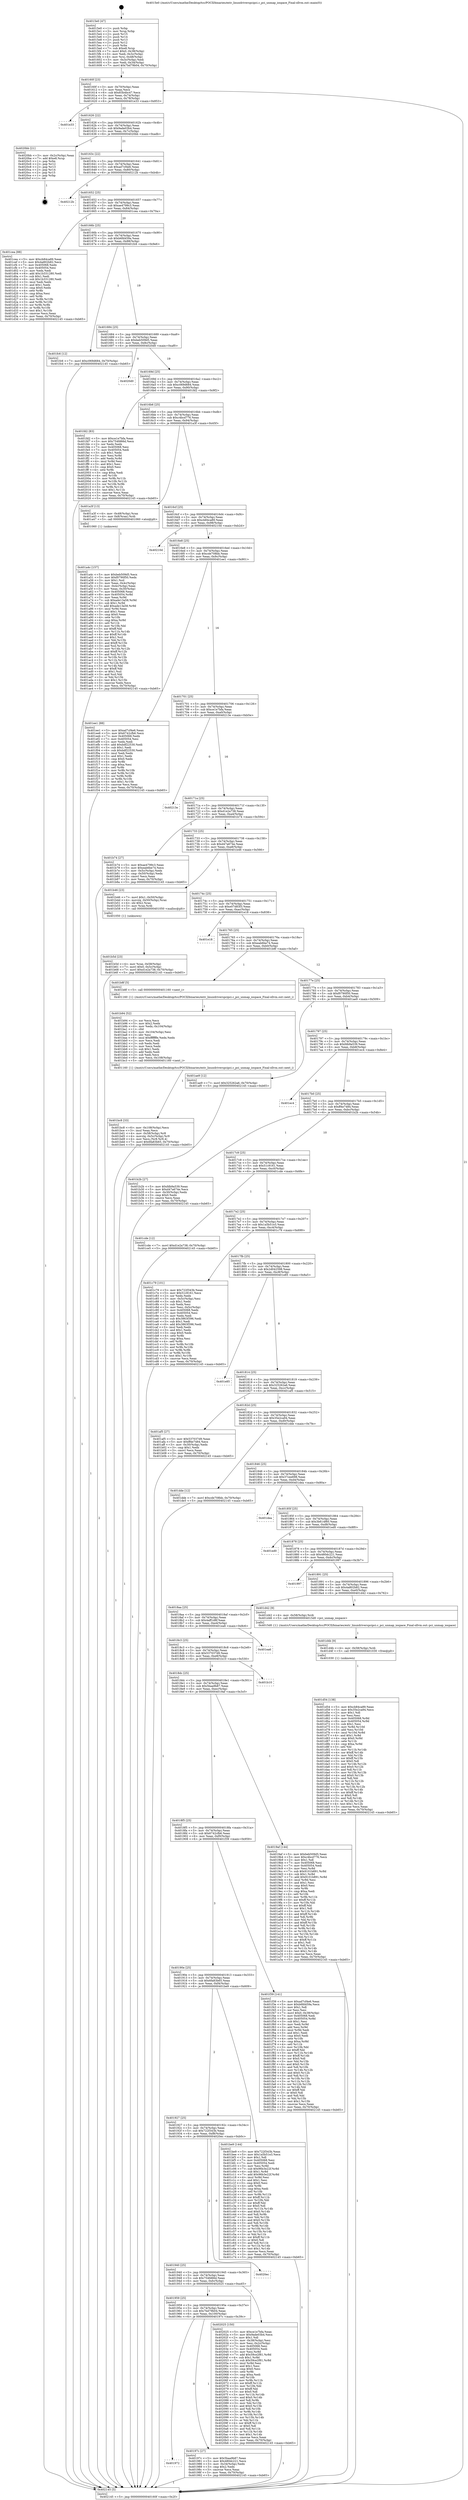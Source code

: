 digraph "0x4015e0" {
  label = "0x4015e0 (/mnt/c/Users/mathe/Desktop/tcc/POCII/binaries/extr_linuxdriverspcipci.c_pci_unmap_iospace_Final-ollvm.out::main(0))"
  labelloc = "t"
  node[shape=record]

  Entry [label="",width=0.3,height=0.3,shape=circle,fillcolor=black,style=filled]
  "0x40160f" [label="{
     0x40160f [23]\l
     | [instrs]\l
     &nbsp;&nbsp;0x40160f \<+3\>: mov -0x70(%rbp),%eax\l
     &nbsp;&nbsp;0x401612 \<+2\>: mov %eax,%ecx\l
     &nbsp;&nbsp;0x401614 \<+6\>: sub $0x83b4bc47,%ecx\l
     &nbsp;&nbsp;0x40161a \<+3\>: mov %eax,-0x74(%rbp)\l
     &nbsp;&nbsp;0x40161d \<+3\>: mov %ecx,-0x78(%rbp)\l
     &nbsp;&nbsp;0x401620 \<+6\>: je 0000000000401e33 \<main+0x853\>\l
  }"]
  "0x401e33" [label="{
     0x401e33\l
  }", style=dashed]
  "0x401626" [label="{
     0x401626 [22]\l
     | [instrs]\l
     &nbsp;&nbsp;0x401626 \<+5\>: jmp 000000000040162b \<main+0x4b\>\l
     &nbsp;&nbsp;0x40162b \<+3\>: mov -0x74(%rbp),%eax\l
     &nbsp;&nbsp;0x40162e \<+5\>: sub $0x9ade03b4,%eax\l
     &nbsp;&nbsp;0x401633 \<+3\>: mov %eax,-0x7c(%rbp)\l
     &nbsp;&nbsp;0x401636 \<+6\>: je 00000000004020bb \<main+0xadb\>\l
  }"]
  Exit [label="",width=0.3,height=0.3,shape=circle,fillcolor=black,style=filled,peripheries=2]
  "0x4020bb" [label="{
     0x4020bb [21]\l
     | [instrs]\l
     &nbsp;&nbsp;0x4020bb \<+3\>: mov -0x2c(%rbp),%eax\l
     &nbsp;&nbsp;0x4020be \<+7\>: add $0xe8,%rsp\l
     &nbsp;&nbsp;0x4020c5 \<+1\>: pop %rbx\l
     &nbsp;&nbsp;0x4020c6 \<+2\>: pop %r12\l
     &nbsp;&nbsp;0x4020c8 \<+2\>: pop %r13\l
     &nbsp;&nbsp;0x4020ca \<+2\>: pop %r14\l
     &nbsp;&nbsp;0x4020cc \<+2\>: pop %r15\l
     &nbsp;&nbsp;0x4020ce \<+1\>: pop %rbp\l
     &nbsp;&nbsp;0x4020cf \<+1\>: ret\l
  }"]
  "0x40163c" [label="{
     0x40163c [22]\l
     | [instrs]\l
     &nbsp;&nbsp;0x40163c \<+5\>: jmp 0000000000401641 \<main+0x61\>\l
     &nbsp;&nbsp;0x401641 \<+3\>: mov -0x74(%rbp),%eax\l
     &nbsp;&nbsp;0x401644 \<+5\>: sub $0xad7cf4e6,%eax\l
     &nbsp;&nbsp;0x401649 \<+3\>: mov %eax,-0x80(%rbp)\l
     &nbsp;&nbsp;0x40164c \<+6\>: je 000000000040212b \<main+0xb4b\>\l
  }"]
  "0x401d54" [label="{
     0x401d54 [138]\l
     | [instrs]\l
     &nbsp;&nbsp;0x401d54 \<+5\>: mov $0xcb84ca89,%eax\l
     &nbsp;&nbsp;0x401d59 \<+5\>: mov $0x35e2ca94,%ecx\l
     &nbsp;&nbsp;0x401d5e \<+2\>: mov $0x1,%dl\l
     &nbsp;&nbsp;0x401d60 \<+2\>: xor %esi,%esi\l
     &nbsp;&nbsp;0x401d62 \<+8\>: mov 0x405068,%r8d\l
     &nbsp;&nbsp;0x401d6a \<+8\>: mov 0x405054,%r9d\l
     &nbsp;&nbsp;0x401d72 \<+3\>: sub $0x1,%esi\l
     &nbsp;&nbsp;0x401d75 \<+3\>: mov %r8d,%r10d\l
     &nbsp;&nbsp;0x401d78 \<+3\>: add %esi,%r10d\l
     &nbsp;&nbsp;0x401d7b \<+4\>: imul %r10d,%r8d\l
     &nbsp;&nbsp;0x401d7f \<+4\>: and $0x1,%r8d\l
     &nbsp;&nbsp;0x401d83 \<+4\>: cmp $0x0,%r8d\l
     &nbsp;&nbsp;0x401d87 \<+4\>: sete %r11b\l
     &nbsp;&nbsp;0x401d8b \<+4\>: cmp $0xa,%r9d\l
     &nbsp;&nbsp;0x401d8f \<+3\>: setl %bl\l
     &nbsp;&nbsp;0x401d92 \<+3\>: mov %r11b,%r14b\l
     &nbsp;&nbsp;0x401d95 \<+4\>: xor $0xff,%r14b\l
     &nbsp;&nbsp;0x401d99 \<+3\>: mov %bl,%r15b\l
     &nbsp;&nbsp;0x401d9c \<+4\>: xor $0xff,%r15b\l
     &nbsp;&nbsp;0x401da0 \<+3\>: xor $0x0,%dl\l
     &nbsp;&nbsp;0x401da3 \<+3\>: mov %r14b,%r12b\l
     &nbsp;&nbsp;0x401da6 \<+4\>: and $0x0,%r12b\l
     &nbsp;&nbsp;0x401daa \<+3\>: and %dl,%r11b\l
     &nbsp;&nbsp;0x401dad \<+3\>: mov %r15b,%r13b\l
     &nbsp;&nbsp;0x401db0 \<+4\>: and $0x0,%r13b\l
     &nbsp;&nbsp;0x401db4 \<+2\>: and %dl,%bl\l
     &nbsp;&nbsp;0x401db6 \<+3\>: or %r11b,%r12b\l
     &nbsp;&nbsp;0x401db9 \<+3\>: or %bl,%r13b\l
     &nbsp;&nbsp;0x401dbc \<+3\>: xor %r13b,%r12b\l
     &nbsp;&nbsp;0x401dbf \<+3\>: or %r15b,%r14b\l
     &nbsp;&nbsp;0x401dc2 \<+4\>: xor $0xff,%r14b\l
     &nbsp;&nbsp;0x401dc6 \<+3\>: or $0x0,%dl\l
     &nbsp;&nbsp;0x401dc9 \<+3\>: and %dl,%r14b\l
     &nbsp;&nbsp;0x401dcc \<+3\>: or %r14b,%r12b\l
     &nbsp;&nbsp;0x401dcf \<+4\>: test $0x1,%r12b\l
     &nbsp;&nbsp;0x401dd3 \<+3\>: cmovne %ecx,%eax\l
     &nbsp;&nbsp;0x401dd6 \<+3\>: mov %eax,-0x70(%rbp)\l
     &nbsp;&nbsp;0x401dd9 \<+5\>: jmp 0000000000402145 \<main+0xb65\>\l
  }"]
  "0x40212b" [label="{
     0x40212b\l
  }", style=dashed]
  "0x401652" [label="{
     0x401652 [25]\l
     | [instrs]\l
     &nbsp;&nbsp;0x401652 \<+5\>: jmp 0000000000401657 \<main+0x77\>\l
     &nbsp;&nbsp;0x401657 \<+3\>: mov -0x74(%rbp),%eax\l
     &nbsp;&nbsp;0x40165a \<+5\>: sub $0xae4799c3,%eax\l
     &nbsp;&nbsp;0x40165f \<+6\>: mov %eax,-0x84(%rbp)\l
     &nbsp;&nbsp;0x401665 \<+6\>: je 0000000000401cea \<main+0x70a\>\l
  }"]
  "0x401d4b" [label="{
     0x401d4b [9]\l
     | [instrs]\l
     &nbsp;&nbsp;0x401d4b \<+4\>: mov -0x58(%rbp),%rdi\l
     &nbsp;&nbsp;0x401d4f \<+5\>: call 0000000000401030 \<free@plt\>\l
     | [calls]\l
     &nbsp;&nbsp;0x401030 \{1\} (unknown)\l
  }"]
  "0x401cea" [label="{
     0x401cea [88]\l
     | [instrs]\l
     &nbsp;&nbsp;0x401cea \<+5\>: mov $0xcb84ca89,%eax\l
     &nbsp;&nbsp;0x401cef \<+5\>: mov $0x4a802b82,%ecx\l
     &nbsp;&nbsp;0x401cf4 \<+7\>: mov 0x405068,%edx\l
     &nbsp;&nbsp;0x401cfb \<+7\>: mov 0x405054,%esi\l
     &nbsp;&nbsp;0x401d02 \<+2\>: mov %edx,%edi\l
     &nbsp;&nbsp;0x401d04 \<+6\>: add $0x1b331280,%edi\l
     &nbsp;&nbsp;0x401d0a \<+3\>: sub $0x1,%edi\l
     &nbsp;&nbsp;0x401d0d \<+6\>: sub $0x1b331280,%edi\l
     &nbsp;&nbsp;0x401d13 \<+3\>: imul %edi,%edx\l
     &nbsp;&nbsp;0x401d16 \<+3\>: and $0x1,%edx\l
     &nbsp;&nbsp;0x401d19 \<+3\>: cmp $0x0,%edx\l
     &nbsp;&nbsp;0x401d1c \<+4\>: sete %r8b\l
     &nbsp;&nbsp;0x401d20 \<+3\>: cmp $0xa,%esi\l
     &nbsp;&nbsp;0x401d23 \<+4\>: setl %r9b\l
     &nbsp;&nbsp;0x401d27 \<+3\>: mov %r8b,%r10b\l
     &nbsp;&nbsp;0x401d2a \<+3\>: and %r9b,%r10b\l
     &nbsp;&nbsp;0x401d2d \<+3\>: xor %r9b,%r8b\l
     &nbsp;&nbsp;0x401d30 \<+3\>: or %r8b,%r10b\l
     &nbsp;&nbsp;0x401d33 \<+4\>: test $0x1,%r10b\l
     &nbsp;&nbsp;0x401d37 \<+3\>: cmovne %ecx,%eax\l
     &nbsp;&nbsp;0x401d3a \<+3\>: mov %eax,-0x70(%rbp)\l
     &nbsp;&nbsp;0x401d3d \<+5\>: jmp 0000000000402145 \<main+0xb65\>\l
  }"]
  "0x40166b" [label="{
     0x40166b [25]\l
     | [instrs]\l
     &nbsp;&nbsp;0x40166b \<+5\>: jmp 0000000000401670 \<main+0x90\>\l
     &nbsp;&nbsp;0x401670 \<+3\>: mov -0x74(%rbp),%eax\l
     &nbsp;&nbsp;0x401673 \<+5\>: sub $0xb6fd459a,%eax\l
     &nbsp;&nbsp;0x401678 \<+6\>: mov %eax,-0x88(%rbp)\l
     &nbsp;&nbsp;0x40167e \<+6\>: je 0000000000401fc6 \<main+0x9e6\>\l
  }"]
  "0x401bc8" [label="{
     0x401bc8 [33]\l
     | [instrs]\l
     &nbsp;&nbsp;0x401bc8 \<+6\>: mov -0x108(%rbp),%ecx\l
     &nbsp;&nbsp;0x401bce \<+3\>: imul %eax,%ecx\l
     &nbsp;&nbsp;0x401bd1 \<+4\>: mov -0x58(%rbp),%r8\l
     &nbsp;&nbsp;0x401bd5 \<+4\>: movslq -0x5c(%rbp),%r9\l
     &nbsp;&nbsp;0x401bd9 \<+4\>: mov %ecx,(%r8,%r9,4)\l
     &nbsp;&nbsp;0x401bdd \<+7\>: movl $0x6fa83b65,-0x70(%rbp)\l
     &nbsp;&nbsp;0x401be4 \<+5\>: jmp 0000000000402145 \<main+0xb65\>\l
  }"]
  "0x401fc6" [label="{
     0x401fc6 [12]\l
     | [instrs]\l
     &nbsp;&nbsp;0x401fc6 \<+7\>: movl $0xc069d684,-0x70(%rbp)\l
     &nbsp;&nbsp;0x401fcd \<+5\>: jmp 0000000000402145 \<main+0xb65\>\l
  }"]
  "0x401684" [label="{
     0x401684 [25]\l
     | [instrs]\l
     &nbsp;&nbsp;0x401684 \<+5\>: jmp 0000000000401689 \<main+0xa9\>\l
     &nbsp;&nbsp;0x401689 \<+3\>: mov -0x74(%rbp),%eax\l
     &nbsp;&nbsp;0x40168c \<+5\>: sub $0xbeb509d5,%eax\l
     &nbsp;&nbsp;0x401691 \<+6\>: mov %eax,-0x8c(%rbp)\l
     &nbsp;&nbsp;0x401697 \<+6\>: je 00000000004020d0 \<main+0xaf0\>\l
  }"]
  "0x401b94" [label="{
     0x401b94 [52]\l
     | [instrs]\l
     &nbsp;&nbsp;0x401b94 \<+2\>: xor %ecx,%ecx\l
     &nbsp;&nbsp;0x401b96 \<+5\>: mov $0x2,%edx\l
     &nbsp;&nbsp;0x401b9b \<+6\>: mov %edx,-0x104(%rbp)\l
     &nbsp;&nbsp;0x401ba1 \<+1\>: cltd\l
     &nbsp;&nbsp;0x401ba2 \<+6\>: mov -0x104(%rbp),%esi\l
     &nbsp;&nbsp;0x401ba8 \<+2\>: idiv %esi\l
     &nbsp;&nbsp;0x401baa \<+6\>: imul $0xfffffffe,%edx,%edx\l
     &nbsp;&nbsp;0x401bb0 \<+2\>: mov %ecx,%edi\l
     &nbsp;&nbsp;0x401bb2 \<+2\>: sub %edx,%edi\l
     &nbsp;&nbsp;0x401bb4 \<+2\>: mov %ecx,%edx\l
     &nbsp;&nbsp;0x401bb6 \<+3\>: sub $0x1,%edx\l
     &nbsp;&nbsp;0x401bb9 \<+2\>: add %edx,%edi\l
     &nbsp;&nbsp;0x401bbb \<+2\>: sub %edi,%ecx\l
     &nbsp;&nbsp;0x401bbd \<+6\>: mov %ecx,-0x108(%rbp)\l
     &nbsp;&nbsp;0x401bc3 \<+5\>: call 0000000000401160 \<next_i\>\l
     | [calls]\l
     &nbsp;&nbsp;0x401160 \{1\} (/mnt/c/Users/mathe/Desktop/tcc/POCII/binaries/extr_linuxdriverspcipci.c_pci_unmap_iospace_Final-ollvm.out::next_i)\l
  }"]
  "0x4020d0" [label="{
     0x4020d0\l
  }", style=dashed]
  "0x40169d" [label="{
     0x40169d [25]\l
     | [instrs]\l
     &nbsp;&nbsp;0x40169d \<+5\>: jmp 00000000004016a2 \<main+0xc2\>\l
     &nbsp;&nbsp;0x4016a2 \<+3\>: mov -0x74(%rbp),%eax\l
     &nbsp;&nbsp;0x4016a5 \<+5\>: sub $0xc069d684,%eax\l
     &nbsp;&nbsp;0x4016aa \<+6\>: mov %eax,-0x90(%rbp)\l
     &nbsp;&nbsp;0x4016b0 \<+6\>: je 0000000000401fd2 \<main+0x9f2\>\l
  }"]
  "0x401b5d" [label="{
     0x401b5d [23]\l
     | [instrs]\l
     &nbsp;&nbsp;0x401b5d \<+4\>: mov %rax,-0x58(%rbp)\l
     &nbsp;&nbsp;0x401b61 \<+7\>: movl $0x0,-0x5c(%rbp)\l
     &nbsp;&nbsp;0x401b68 \<+7\>: movl $0xd1e2a738,-0x70(%rbp)\l
     &nbsp;&nbsp;0x401b6f \<+5\>: jmp 0000000000402145 \<main+0xb65\>\l
  }"]
  "0x401fd2" [label="{
     0x401fd2 [83]\l
     | [instrs]\l
     &nbsp;&nbsp;0x401fd2 \<+5\>: mov $0xce1e7bfa,%eax\l
     &nbsp;&nbsp;0x401fd7 \<+5\>: mov $0x754fd66d,%ecx\l
     &nbsp;&nbsp;0x401fdc \<+2\>: xor %edx,%edx\l
     &nbsp;&nbsp;0x401fde \<+7\>: mov 0x405068,%esi\l
     &nbsp;&nbsp;0x401fe5 \<+7\>: mov 0x405054,%edi\l
     &nbsp;&nbsp;0x401fec \<+3\>: sub $0x1,%edx\l
     &nbsp;&nbsp;0x401fef \<+3\>: mov %esi,%r8d\l
     &nbsp;&nbsp;0x401ff2 \<+3\>: add %edx,%r8d\l
     &nbsp;&nbsp;0x401ff5 \<+4\>: imul %r8d,%esi\l
     &nbsp;&nbsp;0x401ff9 \<+3\>: and $0x1,%esi\l
     &nbsp;&nbsp;0x401ffc \<+3\>: cmp $0x0,%esi\l
     &nbsp;&nbsp;0x401fff \<+4\>: sete %r9b\l
     &nbsp;&nbsp;0x402003 \<+3\>: cmp $0xa,%edi\l
     &nbsp;&nbsp;0x402006 \<+4\>: setl %r10b\l
     &nbsp;&nbsp;0x40200a \<+3\>: mov %r9b,%r11b\l
     &nbsp;&nbsp;0x40200d \<+3\>: and %r10b,%r11b\l
     &nbsp;&nbsp;0x402010 \<+3\>: xor %r10b,%r9b\l
     &nbsp;&nbsp;0x402013 \<+3\>: or %r9b,%r11b\l
     &nbsp;&nbsp;0x402016 \<+4\>: test $0x1,%r11b\l
     &nbsp;&nbsp;0x40201a \<+3\>: cmovne %ecx,%eax\l
     &nbsp;&nbsp;0x40201d \<+3\>: mov %eax,-0x70(%rbp)\l
     &nbsp;&nbsp;0x402020 \<+5\>: jmp 0000000000402145 \<main+0xb65\>\l
  }"]
  "0x4016b6" [label="{
     0x4016b6 [25]\l
     | [instrs]\l
     &nbsp;&nbsp;0x4016b6 \<+5\>: jmp 00000000004016bb \<main+0xdb\>\l
     &nbsp;&nbsp;0x4016bb \<+3\>: mov -0x74(%rbp),%eax\l
     &nbsp;&nbsp;0x4016be \<+5\>: sub $0xc4bcd776,%eax\l
     &nbsp;&nbsp;0x4016c3 \<+6\>: mov %eax,-0x94(%rbp)\l
     &nbsp;&nbsp;0x4016c9 \<+6\>: je 0000000000401a3f \<main+0x45f\>\l
  }"]
  "0x401a4c" [label="{
     0x401a4c [157]\l
     | [instrs]\l
     &nbsp;&nbsp;0x401a4c \<+5\>: mov $0xbeb509d5,%ecx\l
     &nbsp;&nbsp;0x401a51 \<+5\>: mov $0xf0790f50,%edx\l
     &nbsp;&nbsp;0x401a56 \<+3\>: mov $0x1,%sil\l
     &nbsp;&nbsp;0x401a59 \<+3\>: mov %eax,-0x4c(%rbp)\l
     &nbsp;&nbsp;0x401a5c \<+3\>: mov -0x4c(%rbp),%eax\l
     &nbsp;&nbsp;0x401a5f \<+3\>: mov %eax,-0x30(%rbp)\l
     &nbsp;&nbsp;0x401a62 \<+7\>: mov 0x405068,%eax\l
     &nbsp;&nbsp;0x401a69 \<+8\>: mov 0x405054,%r8d\l
     &nbsp;&nbsp;0x401a71 \<+3\>: mov %eax,%r9d\l
     &nbsp;&nbsp;0x401a74 \<+7\>: sub $0xade13a58,%r9d\l
     &nbsp;&nbsp;0x401a7b \<+4\>: sub $0x1,%r9d\l
     &nbsp;&nbsp;0x401a7f \<+7\>: add $0xade13a58,%r9d\l
     &nbsp;&nbsp;0x401a86 \<+4\>: imul %r9d,%eax\l
     &nbsp;&nbsp;0x401a8a \<+3\>: and $0x1,%eax\l
     &nbsp;&nbsp;0x401a8d \<+3\>: cmp $0x0,%eax\l
     &nbsp;&nbsp;0x401a90 \<+4\>: sete %r10b\l
     &nbsp;&nbsp;0x401a94 \<+4\>: cmp $0xa,%r8d\l
     &nbsp;&nbsp;0x401a98 \<+4\>: setl %r11b\l
     &nbsp;&nbsp;0x401a9c \<+3\>: mov %r10b,%bl\l
     &nbsp;&nbsp;0x401a9f \<+3\>: xor $0xff,%bl\l
     &nbsp;&nbsp;0x401aa2 \<+3\>: mov %r11b,%r14b\l
     &nbsp;&nbsp;0x401aa5 \<+4\>: xor $0xff,%r14b\l
     &nbsp;&nbsp;0x401aa9 \<+4\>: xor $0x1,%sil\l
     &nbsp;&nbsp;0x401aad \<+3\>: mov %bl,%r15b\l
     &nbsp;&nbsp;0x401ab0 \<+4\>: and $0xff,%r15b\l
     &nbsp;&nbsp;0x401ab4 \<+3\>: and %sil,%r10b\l
     &nbsp;&nbsp;0x401ab7 \<+3\>: mov %r14b,%r12b\l
     &nbsp;&nbsp;0x401aba \<+4\>: and $0xff,%r12b\l
     &nbsp;&nbsp;0x401abe \<+3\>: and %sil,%r11b\l
     &nbsp;&nbsp;0x401ac1 \<+3\>: or %r10b,%r15b\l
     &nbsp;&nbsp;0x401ac4 \<+3\>: or %r11b,%r12b\l
     &nbsp;&nbsp;0x401ac7 \<+3\>: xor %r12b,%r15b\l
     &nbsp;&nbsp;0x401aca \<+3\>: or %r14b,%bl\l
     &nbsp;&nbsp;0x401acd \<+3\>: xor $0xff,%bl\l
     &nbsp;&nbsp;0x401ad0 \<+4\>: or $0x1,%sil\l
     &nbsp;&nbsp;0x401ad4 \<+3\>: and %sil,%bl\l
     &nbsp;&nbsp;0x401ad7 \<+3\>: or %bl,%r15b\l
     &nbsp;&nbsp;0x401ada \<+4\>: test $0x1,%r15b\l
     &nbsp;&nbsp;0x401ade \<+3\>: cmovne %edx,%ecx\l
     &nbsp;&nbsp;0x401ae1 \<+3\>: mov %ecx,-0x70(%rbp)\l
     &nbsp;&nbsp;0x401ae4 \<+5\>: jmp 0000000000402145 \<main+0xb65\>\l
  }"]
  "0x401a3f" [label="{
     0x401a3f [13]\l
     | [instrs]\l
     &nbsp;&nbsp;0x401a3f \<+4\>: mov -0x48(%rbp),%rax\l
     &nbsp;&nbsp;0x401a43 \<+4\>: mov 0x8(%rax),%rdi\l
     &nbsp;&nbsp;0x401a47 \<+5\>: call 0000000000401060 \<atoi@plt\>\l
     | [calls]\l
     &nbsp;&nbsp;0x401060 \{1\} (unknown)\l
  }"]
  "0x4016cf" [label="{
     0x4016cf [25]\l
     | [instrs]\l
     &nbsp;&nbsp;0x4016cf \<+5\>: jmp 00000000004016d4 \<main+0xf4\>\l
     &nbsp;&nbsp;0x4016d4 \<+3\>: mov -0x74(%rbp),%eax\l
     &nbsp;&nbsp;0x4016d7 \<+5\>: sub $0xcb84ca89,%eax\l
     &nbsp;&nbsp;0x4016dc \<+6\>: mov %eax,-0x98(%rbp)\l
     &nbsp;&nbsp;0x4016e2 \<+6\>: je 000000000040210d \<main+0xb2d\>\l
  }"]
  "0x4015e0" [label="{
     0x4015e0 [47]\l
     | [instrs]\l
     &nbsp;&nbsp;0x4015e0 \<+1\>: push %rbp\l
     &nbsp;&nbsp;0x4015e1 \<+3\>: mov %rsp,%rbp\l
     &nbsp;&nbsp;0x4015e4 \<+2\>: push %r15\l
     &nbsp;&nbsp;0x4015e6 \<+2\>: push %r14\l
     &nbsp;&nbsp;0x4015e8 \<+2\>: push %r13\l
     &nbsp;&nbsp;0x4015ea \<+2\>: push %r12\l
     &nbsp;&nbsp;0x4015ec \<+1\>: push %rbx\l
     &nbsp;&nbsp;0x4015ed \<+7\>: sub $0xe8,%rsp\l
     &nbsp;&nbsp;0x4015f4 \<+7\>: movl $0x0,-0x38(%rbp)\l
     &nbsp;&nbsp;0x4015fb \<+3\>: mov %edi,-0x3c(%rbp)\l
     &nbsp;&nbsp;0x4015fe \<+4\>: mov %rsi,-0x48(%rbp)\l
     &nbsp;&nbsp;0x401602 \<+3\>: mov -0x3c(%rbp),%edi\l
     &nbsp;&nbsp;0x401605 \<+3\>: mov %edi,-0x34(%rbp)\l
     &nbsp;&nbsp;0x401608 \<+7\>: movl $0x7bd79b04,-0x70(%rbp)\l
  }"]
  "0x40210d" [label="{
     0x40210d\l
  }", style=dashed]
  "0x4016e8" [label="{
     0x4016e8 [25]\l
     | [instrs]\l
     &nbsp;&nbsp;0x4016e8 \<+5\>: jmp 00000000004016ed \<main+0x10d\>\l
     &nbsp;&nbsp;0x4016ed \<+3\>: mov -0x74(%rbp),%eax\l
     &nbsp;&nbsp;0x4016f0 \<+5\>: sub $0xcde708bb,%eax\l
     &nbsp;&nbsp;0x4016f5 \<+6\>: mov %eax,-0x9c(%rbp)\l
     &nbsp;&nbsp;0x4016fb \<+6\>: je 0000000000401ee1 \<main+0x901\>\l
  }"]
  "0x402145" [label="{
     0x402145 [5]\l
     | [instrs]\l
     &nbsp;&nbsp;0x402145 \<+5\>: jmp 000000000040160f \<main+0x2f\>\l
  }"]
  "0x401ee1" [label="{
     0x401ee1 [88]\l
     | [instrs]\l
     &nbsp;&nbsp;0x401ee1 \<+5\>: mov $0xad7cf4e6,%eax\l
     &nbsp;&nbsp;0x401ee6 \<+5\>: mov $0x6742cfb6,%ecx\l
     &nbsp;&nbsp;0x401eeb \<+7\>: mov 0x405068,%edx\l
     &nbsp;&nbsp;0x401ef2 \<+7\>: mov 0x405054,%esi\l
     &nbsp;&nbsp;0x401ef9 \<+2\>: mov %edx,%edi\l
     &nbsp;&nbsp;0x401efb \<+6\>: add $0xbdf22530,%edi\l
     &nbsp;&nbsp;0x401f01 \<+3\>: sub $0x1,%edi\l
     &nbsp;&nbsp;0x401f04 \<+6\>: sub $0xbdf22530,%edi\l
     &nbsp;&nbsp;0x401f0a \<+3\>: imul %edi,%edx\l
     &nbsp;&nbsp;0x401f0d \<+3\>: and $0x1,%edx\l
     &nbsp;&nbsp;0x401f10 \<+3\>: cmp $0x0,%edx\l
     &nbsp;&nbsp;0x401f13 \<+4\>: sete %r8b\l
     &nbsp;&nbsp;0x401f17 \<+3\>: cmp $0xa,%esi\l
     &nbsp;&nbsp;0x401f1a \<+4\>: setl %r9b\l
     &nbsp;&nbsp;0x401f1e \<+3\>: mov %r8b,%r10b\l
     &nbsp;&nbsp;0x401f21 \<+3\>: and %r9b,%r10b\l
     &nbsp;&nbsp;0x401f24 \<+3\>: xor %r9b,%r8b\l
     &nbsp;&nbsp;0x401f27 \<+3\>: or %r8b,%r10b\l
     &nbsp;&nbsp;0x401f2a \<+4\>: test $0x1,%r10b\l
     &nbsp;&nbsp;0x401f2e \<+3\>: cmovne %ecx,%eax\l
     &nbsp;&nbsp;0x401f31 \<+3\>: mov %eax,-0x70(%rbp)\l
     &nbsp;&nbsp;0x401f34 \<+5\>: jmp 0000000000402145 \<main+0xb65\>\l
  }"]
  "0x401701" [label="{
     0x401701 [25]\l
     | [instrs]\l
     &nbsp;&nbsp;0x401701 \<+5\>: jmp 0000000000401706 \<main+0x126\>\l
     &nbsp;&nbsp;0x401706 \<+3\>: mov -0x74(%rbp),%eax\l
     &nbsp;&nbsp;0x401709 \<+5\>: sub $0xce1e7bfa,%eax\l
     &nbsp;&nbsp;0x40170e \<+6\>: mov %eax,-0xa0(%rbp)\l
     &nbsp;&nbsp;0x401714 \<+6\>: je 000000000040213e \<main+0xb5e\>\l
  }"]
  "0x401972" [label="{
     0x401972\l
  }", style=dashed]
  "0x40213e" [label="{
     0x40213e\l
  }", style=dashed]
  "0x40171a" [label="{
     0x40171a [25]\l
     | [instrs]\l
     &nbsp;&nbsp;0x40171a \<+5\>: jmp 000000000040171f \<main+0x13f\>\l
     &nbsp;&nbsp;0x40171f \<+3\>: mov -0x74(%rbp),%eax\l
     &nbsp;&nbsp;0x401722 \<+5\>: sub $0xd1e2a738,%eax\l
     &nbsp;&nbsp;0x401727 \<+6\>: mov %eax,-0xa4(%rbp)\l
     &nbsp;&nbsp;0x40172d \<+6\>: je 0000000000401b74 \<main+0x594\>\l
  }"]
  "0x40197c" [label="{
     0x40197c [27]\l
     | [instrs]\l
     &nbsp;&nbsp;0x40197c \<+5\>: mov $0x5baa9b87,%eax\l
     &nbsp;&nbsp;0x401981 \<+5\>: mov $0x480dc221,%ecx\l
     &nbsp;&nbsp;0x401986 \<+3\>: mov -0x34(%rbp),%edx\l
     &nbsp;&nbsp;0x401989 \<+3\>: cmp $0x2,%edx\l
     &nbsp;&nbsp;0x40198c \<+3\>: cmovne %ecx,%eax\l
     &nbsp;&nbsp;0x40198f \<+3\>: mov %eax,-0x70(%rbp)\l
     &nbsp;&nbsp;0x401992 \<+5\>: jmp 0000000000402145 \<main+0xb65\>\l
  }"]
  "0x401b74" [label="{
     0x401b74 [27]\l
     | [instrs]\l
     &nbsp;&nbsp;0x401b74 \<+5\>: mov $0xae4799c3,%eax\l
     &nbsp;&nbsp;0x401b79 \<+5\>: mov $0xeab6be74,%ecx\l
     &nbsp;&nbsp;0x401b7e \<+3\>: mov -0x5c(%rbp),%edx\l
     &nbsp;&nbsp;0x401b81 \<+3\>: cmp -0x50(%rbp),%edx\l
     &nbsp;&nbsp;0x401b84 \<+3\>: cmovl %ecx,%eax\l
     &nbsp;&nbsp;0x401b87 \<+3\>: mov %eax,-0x70(%rbp)\l
     &nbsp;&nbsp;0x401b8a \<+5\>: jmp 0000000000402145 \<main+0xb65\>\l
  }"]
  "0x401733" [label="{
     0x401733 [25]\l
     | [instrs]\l
     &nbsp;&nbsp;0x401733 \<+5\>: jmp 0000000000401738 \<main+0x158\>\l
     &nbsp;&nbsp;0x401738 \<+3\>: mov -0x74(%rbp),%eax\l
     &nbsp;&nbsp;0x40173b \<+5\>: sub $0xd47a674e,%eax\l
     &nbsp;&nbsp;0x401740 \<+6\>: mov %eax,-0xa8(%rbp)\l
     &nbsp;&nbsp;0x401746 \<+6\>: je 0000000000401b46 \<main+0x566\>\l
  }"]
  "0x401959" [label="{
     0x401959 [25]\l
     | [instrs]\l
     &nbsp;&nbsp;0x401959 \<+5\>: jmp 000000000040195e \<main+0x37e\>\l
     &nbsp;&nbsp;0x40195e \<+3\>: mov -0x74(%rbp),%eax\l
     &nbsp;&nbsp;0x401961 \<+5\>: sub $0x7bd79b04,%eax\l
     &nbsp;&nbsp;0x401966 \<+6\>: mov %eax,-0x100(%rbp)\l
     &nbsp;&nbsp;0x40196c \<+6\>: je 000000000040197c \<main+0x39c\>\l
  }"]
  "0x401b46" [label="{
     0x401b46 [23]\l
     | [instrs]\l
     &nbsp;&nbsp;0x401b46 \<+7\>: movl $0x1,-0x50(%rbp)\l
     &nbsp;&nbsp;0x401b4d \<+4\>: movslq -0x50(%rbp),%rax\l
     &nbsp;&nbsp;0x401b51 \<+4\>: shl $0x2,%rax\l
     &nbsp;&nbsp;0x401b55 \<+3\>: mov %rax,%rdi\l
     &nbsp;&nbsp;0x401b58 \<+5\>: call 0000000000401050 \<malloc@plt\>\l
     | [calls]\l
     &nbsp;&nbsp;0x401050 \{1\} (unknown)\l
  }"]
  "0x40174c" [label="{
     0x40174c [25]\l
     | [instrs]\l
     &nbsp;&nbsp;0x40174c \<+5\>: jmp 0000000000401751 \<main+0x171\>\l
     &nbsp;&nbsp;0x401751 \<+3\>: mov -0x74(%rbp),%eax\l
     &nbsp;&nbsp;0x401754 \<+5\>: sub $0xe07d83f3,%eax\l
     &nbsp;&nbsp;0x401759 \<+6\>: mov %eax,-0xac(%rbp)\l
     &nbsp;&nbsp;0x40175f \<+6\>: je 0000000000401e18 \<main+0x838\>\l
  }"]
  "0x402025" [label="{
     0x402025 [150]\l
     | [instrs]\l
     &nbsp;&nbsp;0x402025 \<+5\>: mov $0xce1e7bfa,%eax\l
     &nbsp;&nbsp;0x40202a \<+5\>: mov $0x9ade03b4,%ecx\l
     &nbsp;&nbsp;0x40202f \<+2\>: mov $0x1,%dl\l
     &nbsp;&nbsp;0x402031 \<+3\>: mov -0x38(%rbp),%esi\l
     &nbsp;&nbsp;0x402034 \<+3\>: mov %esi,-0x2c(%rbp)\l
     &nbsp;&nbsp;0x402037 \<+7\>: mov 0x405068,%esi\l
     &nbsp;&nbsp;0x40203e \<+7\>: mov 0x405054,%edi\l
     &nbsp;&nbsp;0x402045 \<+3\>: mov %esi,%r8d\l
     &nbsp;&nbsp;0x402048 \<+7\>: add $0x59ce2f81,%r8d\l
     &nbsp;&nbsp;0x40204f \<+4\>: sub $0x1,%r8d\l
     &nbsp;&nbsp;0x402053 \<+7\>: sub $0x59ce2f81,%r8d\l
     &nbsp;&nbsp;0x40205a \<+4\>: imul %r8d,%esi\l
     &nbsp;&nbsp;0x40205e \<+3\>: and $0x1,%esi\l
     &nbsp;&nbsp;0x402061 \<+3\>: cmp $0x0,%esi\l
     &nbsp;&nbsp;0x402064 \<+4\>: sete %r9b\l
     &nbsp;&nbsp;0x402068 \<+3\>: cmp $0xa,%edi\l
     &nbsp;&nbsp;0x40206b \<+4\>: setl %r10b\l
     &nbsp;&nbsp;0x40206f \<+3\>: mov %r9b,%r11b\l
     &nbsp;&nbsp;0x402072 \<+4\>: xor $0xff,%r11b\l
     &nbsp;&nbsp;0x402076 \<+3\>: mov %r10b,%bl\l
     &nbsp;&nbsp;0x402079 \<+3\>: xor $0xff,%bl\l
     &nbsp;&nbsp;0x40207c \<+3\>: xor $0x0,%dl\l
     &nbsp;&nbsp;0x40207f \<+3\>: mov %r11b,%r14b\l
     &nbsp;&nbsp;0x402082 \<+4\>: and $0x0,%r14b\l
     &nbsp;&nbsp;0x402086 \<+3\>: and %dl,%r9b\l
     &nbsp;&nbsp;0x402089 \<+3\>: mov %bl,%r15b\l
     &nbsp;&nbsp;0x40208c \<+4\>: and $0x0,%r15b\l
     &nbsp;&nbsp;0x402090 \<+3\>: and %dl,%r10b\l
     &nbsp;&nbsp;0x402093 \<+3\>: or %r9b,%r14b\l
     &nbsp;&nbsp;0x402096 \<+3\>: or %r10b,%r15b\l
     &nbsp;&nbsp;0x402099 \<+3\>: xor %r15b,%r14b\l
     &nbsp;&nbsp;0x40209c \<+3\>: or %bl,%r11b\l
     &nbsp;&nbsp;0x40209f \<+4\>: xor $0xff,%r11b\l
     &nbsp;&nbsp;0x4020a3 \<+3\>: or $0x0,%dl\l
     &nbsp;&nbsp;0x4020a6 \<+3\>: and %dl,%r11b\l
     &nbsp;&nbsp;0x4020a9 \<+3\>: or %r11b,%r14b\l
     &nbsp;&nbsp;0x4020ac \<+4\>: test $0x1,%r14b\l
     &nbsp;&nbsp;0x4020b0 \<+3\>: cmovne %ecx,%eax\l
     &nbsp;&nbsp;0x4020b3 \<+3\>: mov %eax,-0x70(%rbp)\l
     &nbsp;&nbsp;0x4020b6 \<+5\>: jmp 0000000000402145 \<main+0xb65\>\l
  }"]
  "0x401e18" [label="{
     0x401e18\l
  }", style=dashed]
  "0x401765" [label="{
     0x401765 [25]\l
     | [instrs]\l
     &nbsp;&nbsp;0x401765 \<+5\>: jmp 000000000040176a \<main+0x18a\>\l
     &nbsp;&nbsp;0x40176a \<+3\>: mov -0x74(%rbp),%eax\l
     &nbsp;&nbsp;0x40176d \<+5\>: sub $0xeab6be74,%eax\l
     &nbsp;&nbsp;0x401772 \<+6\>: mov %eax,-0xb0(%rbp)\l
     &nbsp;&nbsp;0x401778 \<+6\>: je 0000000000401b8f \<main+0x5af\>\l
  }"]
  "0x401940" [label="{
     0x401940 [25]\l
     | [instrs]\l
     &nbsp;&nbsp;0x401940 \<+5\>: jmp 0000000000401945 \<main+0x365\>\l
     &nbsp;&nbsp;0x401945 \<+3\>: mov -0x74(%rbp),%eax\l
     &nbsp;&nbsp;0x401948 \<+5\>: sub $0x754fd66d,%eax\l
     &nbsp;&nbsp;0x40194d \<+6\>: mov %eax,-0xfc(%rbp)\l
     &nbsp;&nbsp;0x401953 \<+6\>: je 0000000000402025 \<main+0xa45\>\l
  }"]
  "0x401b8f" [label="{
     0x401b8f [5]\l
     | [instrs]\l
     &nbsp;&nbsp;0x401b8f \<+5\>: call 0000000000401160 \<next_i\>\l
     | [calls]\l
     &nbsp;&nbsp;0x401160 \{1\} (/mnt/c/Users/mathe/Desktop/tcc/POCII/binaries/extr_linuxdriverspcipci.c_pci_unmap_iospace_Final-ollvm.out::next_i)\l
  }"]
  "0x40177e" [label="{
     0x40177e [25]\l
     | [instrs]\l
     &nbsp;&nbsp;0x40177e \<+5\>: jmp 0000000000401783 \<main+0x1a3\>\l
     &nbsp;&nbsp;0x401783 \<+3\>: mov -0x74(%rbp),%eax\l
     &nbsp;&nbsp;0x401786 \<+5\>: sub $0xf0790f50,%eax\l
     &nbsp;&nbsp;0x40178b \<+6\>: mov %eax,-0xb4(%rbp)\l
     &nbsp;&nbsp;0x401791 \<+6\>: je 0000000000401ae9 \<main+0x509\>\l
  }"]
  "0x4020ec" [label="{
     0x4020ec\l
  }", style=dashed]
  "0x401ae9" [label="{
     0x401ae9 [12]\l
     | [instrs]\l
     &nbsp;&nbsp;0x401ae9 \<+7\>: movl $0x325262a6,-0x70(%rbp)\l
     &nbsp;&nbsp;0x401af0 \<+5\>: jmp 0000000000402145 \<main+0xb65\>\l
  }"]
  "0x401797" [label="{
     0x401797 [25]\l
     | [instrs]\l
     &nbsp;&nbsp;0x401797 \<+5\>: jmp 000000000040179c \<main+0x1bc\>\l
     &nbsp;&nbsp;0x40179c \<+3\>: mov -0x74(%rbp),%eax\l
     &nbsp;&nbsp;0x40179f \<+5\>: sub $0xfdb9a539,%eax\l
     &nbsp;&nbsp;0x4017a4 \<+6\>: mov %eax,-0xb8(%rbp)\l
     &nbsp;&nbsp;0x4017aa \<+6\>: je 0000000000401ec4 \<main+0x8e4\>\l
  }"]
  "0x401927" [label="{
     0x401927 [25]\l
     | [instrs]\l
     &nbsp;&nbsp;0x401927 \<+5\>: jmp 000000000040192c \<main+0x34c\>\l
     &nbsp;&nbsp;0x40192c \<+3\>: mov -0x74(%rbp),%eax\l
     &nbsp;&nbsp;0x40192f \<+5\>: sub $0x722f343b,%eax\l
     &nbsp;&nbsp;0x401934 \<+6\>: mov %eax,-0xf8(%rbp)\l
     &nbsp;&nbsp;0x40193a \<+6\>: je 00000000004020ec \<main+0xb0c\>\l
  }"]
  "0x401ec4" [label="{
     0x401ec4\l
  }", style=dashed]
  "0x4017b0" [label="{
     0x4017b0 [25]\l
     | [instrs]\l
     &nbsp;&nbsp;0x4017b0 \<+5\>: jmp 00000000004017b5 \<main+0x1d5\>\l
     &nbsp;&nbsp;0x4017b5 \<+3\>: mov -0x74(%rbp),%eax\l
     &nbsp;&nbsp;0x4017b8 \<+5\>: sub $0xff4e7484,%eax\l
     &nbsp;&nbsp;0x4017bd \<+6\>: mov %eax,-0xbc(%rbp)\l
     &nbsp;&nbsp;0x4017c3 \<+6\>: je 0000000000401b2b \<main+0x54b\>\l
  }"]
  "0x401be9" [label="{
     0x401be9 [144]\l
     | [instrs]\l
     &nbsp;&nbsp;0x401be9 \<+5\>: mov $0x722f343b,%eax\l
     &nbsp;&nbsp;0x401bee \<+5\>: mov $0x1a5b51e3,%ecx\l
     &nbsp;&nbsp;0x401bf3 \<+2\>: mov $0x1,%dl\l
     &nbsp;&nbsp;0x401bf5 \<+7\>: mov 0x405068,%esi\l
     &nbsp;&nbsp;0x401bfc \<+7\>: mov 0x405054,%edi\l
     &nbsp;&nbsp;0x401c03 \<+3\>: mov %esi,%r8d\l
     &nbsp;&nbsp;0x401c06 \<+7\>: sub $0x96b3e22f,%r8d\l
     &nbsp;&nbsp;0x401c0d \<+4\>: sub $0x1,%r8d\l
     &nbsp;&nbsp;0x401c11 \<+7\>: add $0x96b3e22f,%r8d\l
     &nbsp;&nbsp;0x401c18 \<+4\>: imul %r8d,%esi\l
     &nbsp;&nbsp;0x401c1c \<+3\>: and $0x1,%esi\l
     &nbsp;&nbsp;0x401c1f \<+3\>: cmp $0x0,%esi\l
     &nbsp;&nbsp;0x401c22 \<+4\>: sete %r9b\l
     &nbsp;&nbsp;0x401c26 \<+3\>: cmp $0xa,%edi\l
     &nbsp;&nbsp;0x401c29 \<+4\>: setl %r10b\l
     &nbsp;&nbsp;0x401c2d \<+3\>: mov %r9b,%r11b\l
     &nbsp;&nbsp;0x401c30 \<+4\>: xor $0xff,%r11b\l
     &nbsp;&nbsp;0x401c34 \<+3\>: mov %r10b,%bl\l
     &nbsp;&nbsp;0x401c37 \<+3\>: xor $0xff,%bl\l
     &nbsp;&nbsp;0x401c3a \<+3\>: xor $0x0,%dl\l
     &nbsp;&nbsp;0x401c3d \<+3\>: mov %r11b,%r14b\l
     &nbsp;&nbsp;0x401c40 \<+4\>: and $0x0,%r14b\l
     &nbsp;&nbsp;0x401c44 \<+3\>: and %dl,%r9b\l
     &nbsp;&nbsp;0x401c47 \<+3\>: mov %bl,%r15b\l
     &nbsp;&nbsp;0x401c4a \<+4\>: and $0x0,%r15b\l
     &nbsp;&nbsp;0x401c4e \<+3\>: and %dl,%r10b\l
     &nbsp;&nbsp;0x401c51 \<+3\>: or %r9b,%r14b\l
     &nbsp;&nbsp;0x401c54 \<+3\>: or %r10b,%r15b\l
     &nbsp;&nbsp;0x401c57 \<+3\>: xor %r15b,%r14b\l
     &nbsp;&nbsp;0x401c5a \<+3\>: or %bl,%r11b\l
     &nbsp;&nbsp;0x401c5d \<+4\>: xor $0xff,%r11b\l
     &nbsp;&nbsp;0x401c61 \<+3\>: or $0x0,%dl\l
     &nbsp;&nbsp;0x401c64 \<+3\>: and %dl,%r11b\l
     &nbsp;&nbsp;0x401c67 \<+3\>: or %r11b,%r14b\l
     &nbsp;&nbsp;0x401c6a \<+4\>: test $0x1,%r14b\l
     &nbsp;&nbsp;0x401c6e \<+3\>: cmovne %ecx,%eax\l
     &nbsp;&nbsp;0x401c71 \<+3\>: mov %eax,-0x70(%rbp)\l
     &nbsp;&nbsp;0x401c74 \<+5\>: jmp 0000000000402145 \<main+0xb65\>\l
  }"]
  "0x401b2b" [label="{
     0x401b2b [27]\l
     | [instrs]\l
     &nbsp;&nbsp;0x401b2b \<+5\>: mov $0xfdb9a539,%eax\l
     &nbsp;&nbsp;0x401b30 \<+5\>: mov $0xd47a674e,%ecx\l
     &nbsp;&nbsp;0x401b35 \<+3\>: mov -0x30(%rbp),%edx\l
     &nbsp;&nbsp;0x401b38 \<+3\>: cmp $0x0,%edx\l
     &nbsp;&nbsp;0x401b3b \<+3\>: cmove %ecx,%eax\l
     &nbsp;&nbsp;0x401b3e \<+3\>: mov %eax,-0x70(%rbp)\l
     &nbsp;&nbsp;0x401b41 \<+5\>: jmp 0000000000402145 \<main+0xb65\>\l
  }"]
  "0x4017c9" [label="{
     0x4017c9 [25]\l
     | [instrs]\l
     &nbsp;&nbsp;0x4017c9 \<+5\>: jmp 00000000004017ce \<main+0x1ee\>\l
     &nbsp;&nbsp;0x4017ce \<+3\>: mov -0x74(%rbp),%eax\l
     &nbsp;&nbsp;0x4017d1 \<+5\>: sub $0x51c9161,%eax\l
     &nbsp;&nbsp;0x4017d6 \<+6\>: mov %eax,-0xc0(%rbp)\l
     &nbsp;&nbsp;0x4017dc \<+6\>: je 0000000000401cde \<main+0x6fe\>\l
  }"]
  "0x40190e" [label="{
     0x40190e [25]\l
     | [instrs]\l
     &nbsp;&nbsp;0x40190e \<+5\>: jmp 0000000000401913 \<main+0x333\>\l
     &nbsp;&nbsp;0x401913 \<+3\>: mov -0x74(%rbp),%eax\l
     &nbsp;&nbsp;0x401916 \<+5\>: sub $0x6fa83b65,%eax\l
     &nbsp;&nbsp;0x40191b \<+6\>: mov %eax,-0xf4(%rbp)\l
     &nbsp;&nbsp;0x401921 \<+6\>: je 0000000000401be9 \<main+0x609\>\l
  }"]
  "0x401cde" [label="{
     0x401cde [12]\l
     | [instrs]\l
     &nbsp;&nbsp;0x401cde \<+7\>: movl $0xd1e2a738,-0x70(%rbp)\l
     &nbsp;&nbsp;0x401ce5 \<+5\>: jmp 0000000000402145 \<main+0xb65\>\l
  }"]
  "0x4017e2" [label="{
     0x4017e2 [25]\l
     | [instrs]\l
     &nbsp;&nbsp;0x4017e2 \<+5\>: jmp 00000000004017e7 \<main+0x207\>\l
     &nbsp;&nbsp;0x4017e7 \<+3\>: mov -0x74(%rbp),%eax\l
     &nbsp;&nbsp;0x4017ea \<+5\>: sub $0x1a5b51e3,%eax\l
     &nbsp;&nbsp;0x4017ef \<+6\>: mov %eax,-0xc4(%rbp)\l
     &nbsp;&nbsp;0x4017f5 \<+6\>: je 0000000000401c79 \<main+0x699\>\l
  }"]
  "0x401f39" [label="{
     0x401f39 [141]\l
     | [instrs]\l
     &nbsp;&nbsp;0x401f39 \<+5\>: mov $0xad7cf4e6,%eax\l
     &nbsp;&nbsp;0x401f3e \<+5\>: mov $0xb6fd459a,%ecx\l
     &nbsp;&nbsp;0x401f43 \<+2\>: mov $0x1,%dl\l
     &nbsp;&nbsp;0x401f45 \<+2\>: xor %esi,%esi\l
     &nbsp;&nbsp;0x401f47 \<+7\>: movl $0x0,-0x38(%rbp)\l
     &nbsp;&nbsp;0x401f4e \<+7\>: mov 0x405068,%edi\l
     &nbsp;&nbsp;0x401f55 \<+8\>: mov 0x405054,%r8d\l
     &nbsp;&nbsp;0x401f5d \<+3\>: sub $0x1,%esi\l
     &nbsp;&nbsp;0x401f60 \<+3\>: mov %edi,%r9d\l
     &nbsp;&nbsp;0x401f63 \<+3\>: add %esi,%r9d\l
     &nbsp;&nbsp;0x401f66 \<+4\>: imul %r9d,%edi\l
     &nbsp;&nbsp;0x401f6a \<+3\>: and $0x1,%edi\l
     &nbsp;&nbsp;0x401f6d \<+3\>: cmp $0x0,%edi\l
     &nbsp;&nbsp;0x401f70 \<+4\>: sete %r10b\l
     &nbsp;&nbsp;0x401f74 \<+4\>: cmp $0xa,%r8d\l
     &nbsp;&nbsp;0x401f78 \<+4\>: setl %r11b\l
     &nbsp;&nbsp;0x401f7c \<+3\>: mov %r10b,%bl\l
     &nbsp;&nbsp;0x401f7f \<+3\>: xor $0xff,%bl\l
     &nbsp;&nbsp;0x401f82 \<+3\>: mov %r11b,%r14b\l
     &nbsp;&nbsp;0x401f85 \<+4\>: xor $0xff,%r14b\l
     &nbsp;&nbsp;0x401f89 \<+3\>: xor $0x0,%dl\l
     &nbsp;&nbsp;0x401f8c \<+3\>: mov %bl,%r15b\l
     &nbsp;&nbsp;0x401f8f \<+4\>: and $0x0,%r15b\l
     &nbsp;&nbsp;0x401f93 \<+3\>: and %dl,%r10b\l
     &nbsp;&nbsp;0x401f96 \<+3\>: mov %r14b,%r12b\l
     &nbsp;&nbsp;0x401f99 \<+4\>: and $0x0,%r12b\l
     &nbsp;&nbsp;0x401f9d \<+3\>: and %dl,%r11b\l
     &nbsp;&nbsp;0x401fa0 \<+3\>: or %r10b,%r15b\l
     &nbsp;&nbsp;0x401fa3 \<+3\>: or %r11b,%r12b\l
     &nbsp;&nbsp;0x401fa6 \<+3\>: xor %r12b,%r15b\l
     &nbsp;&nbsp;0x401fa9 \<+3\>: or %r14b,%bl\l
     &nbsp;&nbsp;0x401fac \<+3\>: xor $0xff,%bl\l
     &nbsp;&nbsp;0x401faf \<+3\>: or $0x0,%dl\l
     &nbsp;&nbsp;0x401fb2 \<+2\>: and %dl,%bl\l
     &nbsp;&nbsp;0x401fb4 \<+3\>: or %bl,%r15b\l
     &nbsp;&nbsp;0x401fb7 \<+4\>: test $0x1,%r15b\l
     &nbsp;&nbsp;0x401fbb \<+3\>: cmovne %ecx,%eax\l
     &nbsp;&nbsp;0x401fbe \<+3\>: mov %eax,-0x70(%rbp)\l
     &nbsp;&nbsp;0x401fc1 \<+5\>: jmp 0000000000402145 \<main+0xb65\>\l
  }"]
  "0x401c79" [label="{
     0x401c79 [101]\l
     | [instrs]\l
     &nbsp;&nbsp;0x401c79 \<+5\>: mov $0x722f343b,%eax\l
     &nbsp;&nbsp;0x401c7e \<+5\>: mov $0x51c9161,%ecx\l
     &nbsp;&nbsp;0x401c83 \<+2\>: xor %edx,%edx\l
     &nbsp;&nbsp;0x401c85 \<+3\>: mov -0x5c(%rbp),%esi\l
     &nbsp;&nbsp;0x401c88 \<+3\>: sub $0x1,%edx\l
     &nbsp;&nbsp;0x401c8b \<+2\>: sub %edx,%esi\l
     &nbsp;&nbsp;0x401c8d \<+3\>: mov %esi,-0x5c(%rbp)\l
     &nbsp;&nbsp;0x401c90 \<+7\>: mov 0x405068,%edx\l
     &nbsp;&nbsp;0x401c97 \<+7\>: mov 0x405054,%esi\l
     &nbsp;&nbsp;0x401c9e \<+2\>: mov %edx,%edi\l
     &nbsp;&nbsp;0x401ca0 \<+6\>: sub $0x3863f396,%edi\l
     &nbsp;&nbsp;0x401ca6 \<+3\>: sub $0x1,%edi\l
     &nbsp;&nbsp;0x401ca9 \<+6\>: add $0x3863f396,%edi\l
     &nbsp;&nbsp;0x401caf \<+3\>: imul %edi,%edx\l
     &nbsp;&nbsp;0x401cb2 \<+3\>: and $0x1,%edx\l
     &nbsp;&nbsp;0x401cb5 \<+3\>: cmp $0x0,%edx\l
     &nbsp;&nbsp;0x401cb8 \<+4\>: sete %r8b\l
     &nbsp;&nbsp;0x401cbc \<+3\>: cmp $0xa,%esi\l
     &nbsp;&nbsp;0x401cbf \<+4\>: setl %r9b\l
     &nbsp;&nbsp;0x401cc3 \<+3\>: mov %r8b,%r10b\l
     &nbsp;&nbsp;0x401cc6 \<+3\>: and %r9b,%r10b\l
     &nbsp;&nbsp;0x401cc9 \<+3\>: xor %r9b,%r8b\l
     &nbsp;&nbsp;0x401ccc \<+3\>: or %r8b,%r10b\l
     &nbsp;&nbsp;0x401ccf \<+4\>: test $0x1,%r10b\l
     &nbsp;&nbsp;0x401cd3 \<+3\>: cmovne %ecx,%eax\l
     &nbsp;&nbsp;0x401cd6 \<+3\>: mov %eax,-0x70(%rbp)\l
     &nbsp;&nbsp;0x401cd9 \<+5\>: jmp 0000000000402145 \<main+0xb65\>\l
  }"]
  "0x4017fb" [label="{
     0x4017fb [25]\l
     | [instrs]\l
     &nbsp;&nbsp;0x4017fb \<+5\>: jmp 0000000000401800 \<main+0x220\>\l
     &nbsp;&nbsp;0x401800 \<+3\>: mov -0x74(%rbp),%eax\l
     &nbsp;&nbsp;0x401803 \<+5\>: sub $0x2d042598,%eax\l
     &nbsp;&nbsp;0x401808 \<+6\>: mov %eax,-0xc8(%rbp)\l
     &nbsp;&nbsp;0x40180e \<+6\>: je 0000000000401e85 \<main+0x8a5\>\l
  }"]
  "0x4018f5" [label="{
     0x4018f5 [25]\l
     | [instrs]\l
     &nbsp;&nbsp;0x4018f5 \<+5\>: jmp 00000000004018fa \<main+0x31a\>\l
     &nbsp;&nbsp;0x4018fa \<+3\>: mov -0x74(%rbp),%eax\l
     &nbsp;&nbsp;0x4018fd \<+5\>: sub $0x6742cfb6,%eax\l
     &nbsp;&nbsp;0x401902 \<+6\>: mov %eax,-0xf0(%rbp)\l
     &nbsp;&nbsp;0x401908 \<+6\>: je 0000000000401f39 \<main+0x959\>\l
  }"]
  "0x401e85" [label="{
     0x401e85\l
  }", style=dashed]
  "0x401814" [label="{
     0x401814 [25]\l
     | [instrs]\l
     &nbsp;&nbsp;0x401814 \<+5\>: jmp 0000000000401819 \<main+0x239\>\l
     &nbsp;&nbsp;0x401819 \<+3\>: mov -0x74(%rbp),%eax\l
     &nbsp;&nbsp;0x40181c \<+5\>: sub $0x325262a6,%eax\l
     &nbsp;&nbsp;0x401821 \<+6\>: mov %eax,-0xcc(%rbp)\l
     &nbsp;&nbsp;0x401827 \<+6\>: je 0000000000401af5 \<main+0x515\>\l
  }"]
  "0x4019af" [label="{
     0x4019af [144]\l
     | [instrs]\l
     &nbsp;&nbsp;0x4019af \<+5\>: mov $0xbeb509d5,%eax\l
     &nbsp;&nbsp;0x4019b4 \<+5\>: mov $0xc4bcd776,%ecx\l
     &nbsp;&nbsp;0x4019b9 \<+2\>: mov $0x1,%dl\l
     &nbsp;&nbsp;0x4019bb \<+7\>: mov 0x405068,%esi\l
     &nbsp;&nbsp;0x4019c2 \<+7\>: mov 0x405054,%edi\l
     &nbsp;&nbsp;0x4019c9 \<+3\>: mov %esi,%r8d\l
     &nbsp;&nbsp;0x4019cc \<+7\>: sub $0x9101b891,%r8d\l
     &nbsp;&nbsp;0x4019d3 \<+4\>: sub $0x1,%r8d\l
     &nbsp;&nbsp;0x4019d7 \<+7\>: add $0x9101b891,%r8d\l
     &nbsp;&nbsp;0x4019de \<+4\>: imul %r8d,%esi\l
     &nbsp;&nbsp;0x4019e2 \<+3\>: and $0x1,%esi\l
     &nbsp;&nbsp;0x4019e5 \<+3\>: cmp $0x0,%esi\l
     &nbsp;&nbsp;0x4019e8 \<+4\>: sete %r9b\l
     &nbsp;&nbsp;0x4019ec \<+3\>: cmp $0xa,%edi\l
     &nbsp;&nbsp;0x4019ef \<+4\>: setl %r10b\l
     &nbsp;&nbsp;0x4019f3 \<+3\>: mov %r9b,%r11b\l
     &nbsp;&nbsp;0x4019f6 \<+4\>: xor $0xff,%r11b\l
     &nbsp;&nbsp;0x4019fa \<+3\>: mov %r10b,%bl\l
     &nbsp;&nbsp;0x4019fd \<+3\>: xor $0xff,%bl\l
     &nbsp;&nbsp;0x401a00 \<+3\>: xor $0x1,%dl\l
     &nbsp;&nbsp;0x401a03 \<+3\>: mov %r11b,%r14b\l
     &nbsp;&nbsp;0x401a06 \<+4\>: and $0xff,%r14b\l
     &nbsp;&nbsp;0x401a0a \<+3\>: and %dl,%r9b\l
     &nbsp;&nbsp;0x401a0d \<+3\>: mov %bl,%r15b\l
     &nbsp;&nbsp;0x401a10 \<+4\>: and $0xff,%r15b\l
     &nbsp;&nbsp;0x401a14 \<+3\>: and %dl,%r10b\l
     &nbsp;&nbsp;0x401a17 \<+3\>: or %r9b,%r14b\l
     &nbsp;&nbsp;0x401a1a \<+3\>: or %r10b,%r15b\l
     &nbsp;&nbsp;0x401a1d \<+3\>: xor %r15b,%r14b\l
     &nbsp;&nbsp;0x401a20 \<+3\>: or %bl,%r11b\l
     &nbsp;&nbsp;0x401a23 \<+4\>: xor $0xff,%r11b\l
     &nbsp;&nbsp;0x401a27 \<+3\>: or $0x1,%dl\l
     &nbsp;&nbsp;0x401a2a \<+3\>: and %dl,%r11b\l
     &nbsp;&nbsp;0x401a2d \<+3\>: or %r11b,%r14b\l
     &nbsp;&nbsp;0x401a30 \<+4\>: test $0x1,%r14b\l
     &nbsp;&nbsp;0x401a34 \<+3\>: cmovne %ecx,%eax\l
     &nbsp;&nbsp;0x401a37 \<+3\>: mov %eax,-0x70(%rbp)\l
     &nbsp;&nbsp;0x401a3a \<+5\>: jmp 0000000000402145 \<main+0xb65\>\l
  }"]
  "0x401af5" [label="{
     0x401af5 [27]\l
     | [instrs]\l
     &nbsp;&nbsp;0x401af5 \<+5\>: mov $0x537037d9,%eax\l
     &nbsp;&nbsp;0x401afa \<+5\>: mov $0xff4e7484,%ecx\l
     &nbsp;&nbsp;0x401aff \<+3\>: mov -0x30(%rbp),%edx\l
     &nbsp;&nbsp;0x401b02 \<+3\>: cmp $0x1,%edx\l
     &nbsp;&nbsp;0x401b05 \<+3\>: cmovl %ecx,%eax\l
     &nbsp;&nbsp;0x401b08 \<+3\>: mov %eax,-0x70(%rbp)\l
     &nbsp;&nbsp;0x401b0b \<+5\>: jmp 0000000000402145 \<main+0xb65\>\l
  }"]
  "0x40182d" [label="{
     0x40182d [25]\l
     | [instrs]\l
     &nbsp;&nbsp;0x40182d \<+5\>: jmp 0000000000401832 \<main+0x252\>\l
     &nbsp;&nbsp;0x401832 \<+3\>: mov -0x74(%rbp),%eax\l
     &nbsp;&nbsp;0x401835 \<+5\>: sub $0x35e2ca94,%eax\l
     &nbsp;&nbsp;0x40183a \<+6\>: mov %eax,-0xd0(%rbp)\l
     &nbsp;&nbsp;0x401840 \<+6\>: je 0000000000401dde \<main+0x7fe\>\l
  }"]
  "0x4018dc" [label="{
     0x4018dc [25]\l
     | [instrs]\l
     &nbsp;&nbsp;0x4018dc \<+5\>: jmp 00000000004018e1 \<main+0x301\>\l
     &nbsp;&nbsp;0x4018e1 \<+3\>: mov -0x74(%rbp),%eax\l
     &nbsp;&nbsp;0x4018e4 \<+5\>: sub $0x5baa9b87,%eax\l
     &nbsp;&nbsp;0x4018e9 \<+6\>: mov %eax,-0xec(%rbp)\l
     &nbsp;&nbsp;0x4018ef \<+6\>: je 00000000004019af \<main+0x3cf\>\l
  }"]
  "0x401dde" [label="{
     0x401dde [12]\l
     | [instrs]\l
     &nbsp;&nbsp;0x401dde \<+7\>: movl $0xcde708bb,-0x70(%rbp)\l
     &nbsp;&nbsp;0x401de5 \<+5\>: jmp 0000000000402145 \<main+0xb65\>\l
  }"]
  "0x401846" [label="{
     0x401846 [25]\l
     | [instrs]\l
     &nbsp;&nbsp;0x401846 \<+5\>: jmp 000000000040184b \<main+0x26b\>\l
     &nbsp;&nbsp;0x40184b \<+3\>: mov -0x74(%rbp),%eax\l
     &nbsp;&nbsp;0x40184e \<+5\>: sub $0x37cee698,%eax\l
     &nbsp;&nbsp;0x401853 \<+6\>: mov %eax,-0xd4(%rbp)\l
     &nbsp;&nbsp;0x401859 \<+6\>: je 0000000000401dea \<main+0x80a\>\l
  }"]
  "0x401b10" [label="{
     0x401b10\l
  }", style=dashed]
  "0x401dea" [label="{
     0x401dea\l
  }", style=dashed]
  "0x40185f" [label="{
     0x40185f [25]\l
     | [instrs]\l
     &nbsp;&nbsp;0x40185f \<+5\>: jmp 0000000000401864 \<main+0x284\>\l
     &nbsp;&nbsp;0x401864 \<+3\>: mov -0x74(%rbp),%eax\l
     &nbsp;&nbsp;0x401867 \<+5\>: sub $0x3b614f60,%eax\l
     &nbsp;&nbsp;0x40186c \<+6\>: mov %eax,-0xd8(%rbp)\l
     &nbsp;&nbsp;0x401872 \<+6\>: je 0000000000401ed0 \<main+0x8f0\>\l
  }"]
  "0x4018c3" [label="{
     0x4018c3 [25]\l
     | [instrs]\l
     &nbsp;&nbsp;0x4018c3 \<+5\>: jmp 00000000004018c8 \<main+0x2e8\>\l
     &nbsp;&nbsp;0x4018c8 \<+3\>: mov -0x74(%rbp),%eax\l
     &nbsp;&nbsp;0x4018cb \<+5\>: sub $0x537037d9,%eax\l
     &nbsp;&nbsp;0x4018d0 \<+6\>: mov %eax,-0xe8(%rbp)\l
     &nbsp;&nbsp;0x4018d6 \<+6\>: je 0000000000401b10 \<main+0x530\>\l
  }"]
  "0x401ed0" [label="{
     0x401ed0\l
  }", style=dashed]
  "0x401878" [label="{
     0x401878 [25]\l
     | [instrs]\l
     &nbsp;&nbsp;0x401878 \<+5\>: jmp 000000000040187d \<main+0x29d\>\l
     &nbsp;&nbsp;0x40187d \<+3\>: mov -0x74(%rbp),%eax\l
     &nbsp;&nbsp;0x401880 \<+5\>: sub $0x480dc221,%eax\l
     &nbsp;&nbsp;0x401885 \<+6\>: mov %eax,-0xdc(%rbp)\l
     &nbsp;&nbsp;0x40188b \<+6\>: je 0000000000401997 \<main+0x3b7\>\l
  }"]
  "0x401ea6" [label="{
     0x401ea6\l
  }", style=dashed]
  "0x401997" [label="{
     0x401997\l
  }", style=dashed]
  "0x401891" [label="{
     0x401891 [25]\l
     | [instrs]\l
     &nbsp;&nbsp;0x401891 \<+5\>: jmp 0000000000401896 \<main+0x2b6\>\l
     &nbsp;&nbsp;0x401896 \<+3\>: mov -0x74(%rbp),%eax\l
     &nbsp;&nbsp;0x401899 \<+5\>: sub $0x4a802b82,%eax\l
     &nbsp;&nbsp;0x40189e \<+6\>: mov %eax,-0xe0(%rbp)\l
     &nbsp;&nbsp;0x4018a4 \<+6\>: je 0000000000401d42 \<main+0x762\>\l
  }"]
  "0x4018aa" [label="{
     0x4018aa [25]\l
     | [instrs]\l
     &nbsp;&nbsp;0x4018aa \<+5\>: jmp 00000000004018af \<main+0x2cf\>\l
     &nbsp;&nbsp;0x4018af \<+3\>: mov -0x74(%rbp),%eax\l
     &nbsp;&nbsp;0x4018b2 \<+5\>: sub $0x4aff1d8f,%eax\l
     &nbsp;&nbsp;0x4018b7 \<+6\>: mov %eax,-0xe4(%rbp)\l
     &nbsp;&nbsp;0x4018bd \<+6\>: je 0000000000401ea6 \<main+0x8c6\>\l
  }"]
  "0x401d42" [label="{
     0x401d42 [9]\l
     | [instrs]\l
     &nbsp;&nbsp;0x401d42 \<+4\>: mov -0x58(%rbp),%rdi\l
     &nbsp;&nbsp;0x401d46 \<+5\>: call 00000000004015d0 \<pci_unmap_iospace\>\l
     | [calls]\l
     &nbsp;&nbsp;0x4015d0 \{1\} (/mnt/c/Users/mathe/Desktop/tcc/POCII/binaries/extr_linuxdriverspcipci.c_pci_unmap_iospace_Final-ollvm.out::pci_unmap_iospace)\l
  }"]
  Entry -> "0x4015e0" [label=" 1"]
  "0x40160f" -> "0x401e33" [label=" 0"]
  "0x40160f" -> "0x401626" [label=" 22"]
  "0x4020bb" -> Exit [label=" 1"]
  "0x401626" -> "0x4020bb" [label=" 1"]
  "0x401626" -> "0x40163c" [label=" 21"]
  "0x402025" -> "0x402145" [label=" 1"]
  "0x40163c" -> "0x40212b" [label=" 0"]
  "0x40163c" -> "0x401652" [label=" 21"]
  "0x401fd2" -> "0x402145" [label=" 1"]
  "0x401652" -> "0x401cea" [label=" 1"]
  "0x401652" -> "0x40166b" [label=" 20"]
  "0x401fc6" -> "0x402145" [label=" 1"]
  "0x40166b" -> "0x401fc6" [label=" 1"]
  "0x40166b" -> "0x401684" [label=" 19"]
  "0x401f39" -> "0x402145" [label=" 1"]
  "0x401684" -> "0x4020d0" [label=" 0"]
  "0x401684" -> "0x40169d" [label=" 19"]
  "0x401ee1" -> "0x402145" [label=" 1"]
  "0x40169d" -> "0x401fd2" [label=" 1"]
  "0x40169d" -> "0x4016b6" [label=" 18"]
  "0x401dde" -> "0x402145" [label=" 1"]
  "0x4016b6" -> "0x401a3f" [label=" 1"]
  "0x4016b6" -> "0x4016cf" [label=" 17"]
  "0x401d54" -> "0x402145" [label=" 1"]
  "0x4016cf" -> "0x40210d" [label=" 0"]
  "0x4016cf" -> "0x4016e8" [label=" 17"]
  "0x401d4b" -> "0x401d54" [label=" 1"]
  "0x4016e8" -> "0x401ee1" [label=" 1"]
  "0x4016e8" -> "0x401701" [label=" 16"]
  "0x401d42" -> "0x401d4b" [label=" 1"]
  "0x401701" -> "0x40213e" [label=" 0"]
  "0x401701" -> "0x40171a" [label=" 16"]
  "0x401cea" -> "0x402145" [label=" 1"]
  "0x40171a" -> "0x401b74" [label=" 2"]
  "0x40171a" -> "0x401733" [label=" 14"]
  "0x401cde" -> "0x402145" [label=" 1"]
  "0x401733" -> "0x401b46" [label=" 1"]
  "0x401733" -> "0x40174c" [label=" 13"]
  "0x401be9" -> "0x402145" [label=" 1"]
  "0x40174c" -> "0x401e18" [label=" 0"]
  "0x40174c" -> "0x401765" [label=" 13"]
  "0x401bc8" -> "0x402145" [label=" 1"]
  "0x401765" -> "0x401b8f" [label=" 1"]
  "0x401765" -> "0x40177e" [label=" 12"]
  "0x401b8f" -> "0x401b94" [label=" 1"]
  "0x40177e" -> "0x401ae9" [label=" 1"]
  "0x40177e" -> "0x401797" [label=" 11"]
  "0x401b74" -> "0x402145" [label=" 2"]
  "0x401797" -> "0x401ec4" [label=" 0"]
  "0x401797" -> "0x4017b0" [label=" 11"]
  "0x401b46" -> "0x401b5d" [label=" 1"]
  "0x4017b0" -> "0x401b2b" [label=" 1"]
  "0x4017b0" -> "0x4017c9" [label=" 10"]
  "0x401b2b" -> "0x402145" [label=" 1"]
  "0x4017c9" -> "0x401cde" [label=" 1"]
  "0x4017c9" -> "0x4017e2" [label=" 9"]
  "0x401ae9" -> "0x402145" [label=" 1"]
  "0x4017e2" -> "0x401c79" [label=" 1"]
  "0x4017e2" -> "0x4017fb" [label=" 8"]
  "0x401a4c" -> "0x402145" [label=" 1"]
  "0x4017fb" -> "0x401e85" [label=" 0"]
  "0x4017fb" -> "0x401814" [label=" 8"]
  "0x4019af" -> "0x402145" [label=" 1"]
  "0x401814" -> "0x401af5" [label=" 1"]
  "0x401814" -> "0x40182d" [label=" 7"]
  "0x402145" -> "0x40160f" [label=" 21"]
  "0x40182d" -> "0x401dde" [label=" 1"]
  "0x40182d" -> "0x401846" [label=" 6"]
  "0x40197c" -> "0x402145" [label=" 1"]
  "0x401846" -> "0x401dea" [label=" 0"]
  "0x401846" -> "0x40185f" [label=" 6"]
  "0x401959" -> "0x401972" [label=" 0"]
  "0x40185f" -> "0x401ed0" [label=" 0"]
  "0x40185f" -> "0x401878" [label=" 6"]
  "0x401c79" -> "0x402145" [label=" 1"]
  "0x401878" -> "0x401997" [label=" 0"]
  "0x401878" -> "0x401891" [label=" 6"]
  "0x401940" -> "0x401959" [label=" 1"]
  "0x401891" -> "0x401d42" [label=" 1"]
  "0x401891" -> "0x4018aa" [label=" 5"]
  "0x401940" -> "0x402025" [label=" 1"]
  "0x4018aa" -> "0x401ea6" [label=" 0"]
  "0x4018aa" -> "0x4018c3" [label=" 5"]
  "0x401959" -> "0x40197c" [label=" 1"]
  "0x4018c3" -> "0x401b10" [label=" 0"]
  "0x4018c3" -> "0x4018dc" [label=" 5"]
  "0x4015e0" -> "0x40160f" [label=" 1"]
  "0x4018dc" -> "0x4019af" [label=" 1"]
  "0x4018dc" -> "0x4018f5" [label=" 4"]
  "0x401a3f" -> "0x401a4c" [label=" 1"]
  "0x4018f5" -> "0x401f39" [label=" 1"]
  "0x4018f5" -> "0x40190e" [label=" 3"]
  "0x401af5" -> "0x402145" [label=" 1"]
  "0x40190e" -> "0x401be9" [label=" 1"]
  "0x40190e" -> "0x401927" [label=" 2"]
  "0x401b5d" -> "0x402145" [label=" 1"]
  "0x401927" -> "0x4020ec" [label=" 0"]
  "0x401927" -> "0x401940" [label=" 2"]
  "0x401b94" -> "0x401bc8" [label=" 1"]
}
